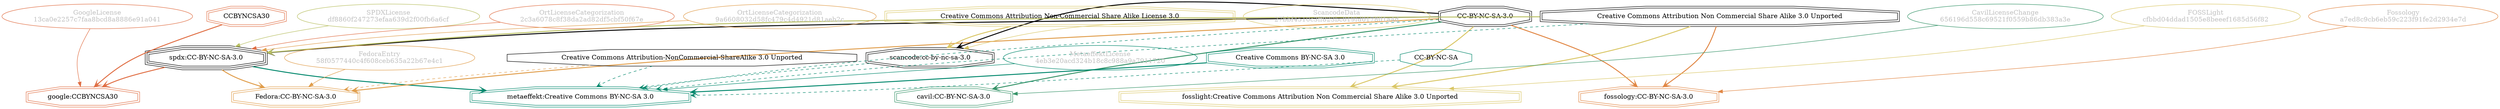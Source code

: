 strict digraph {
    node [shape=box];
    graph [splines=curved];
    1001 [label="SPDXLicense\ndf8860f247273efaa639d2f00fb6a6cf"
         ,fontcolor=gray
         ,color="#b8bf62"
         ,fillcolor="beige;1"
         ,shape=ellipse];
    1002 [label="spdx:CC-BY-NC-SA-3.0"
         ,shape=tripleoctagon];
    1003 [label="CC-BY-NC-SA-3.0"
         ,shape=doubleoctagon];
    1004 [label="Creative Commons Attribution Non Commercial Share Alike 3.0 Unported"
         ,shape=doubleoctagon];
    5414 [label="GoogleLicense\n13ca0e2257c7faa8bcd8a8886e91a041"
         ,fontcolor=gray
         ,color="#e06f45"
         ,fillcolor="beige;1"
         ,shape=ellipse];
    5415 [label="google:CCBYNCSA30"
         ,color="#e06f45"
         ,shape=doubleoctagon];
    5416 [label=CCBYNCSA30
         ,color="#e06f45"
         ,shape=doubleoctagon];
    6150 [label="FedoraEntry\n58f0577440c4f608ceb635a22b67e4c1"
         ,fontcolor=gray
         ,color="#e09d4b"
         ,fillcolor="beige;1"
         ,shape=ellipse];
    6151 [label="Fedora:CC-BY-NC-SA-3.0"
         ,color="#e09d4b"
         ,shape=doubleoctagon];
    6152 [label="Creative Commons Attribution-NonCommercial-ShareAlike 3.0 Unported"
         ,shape=octagon];
    13410 [label="ScancodeData\n27bbf4510c3ff823bc019fd017801a4d"
          ,fontcolor=gray
          ,color="#dac767"
          ,fillcolor="beige;1"
          ,shape=ellipse];
    13411 [label="scancode:cc-by-nc-sa-3.0"
          ,shape=doubleoctagon];
    13412 [label="Creative Commons Attribution Non-Commercial Share Alike License 3.0"
          ,color="#dac767"
          ,shape=doubleoctagon];
    26823 [label="Fossology\na7ed8c9cb6eb59c223f91fe2d2934e7d"
          ,fontcolor=gray
          ,color="#e18745"
          ,fillcolor="beige;1"
          ,shape=ellipse];
    26824 [label="fossology:CC-BY-NC-SA-3.0"
          ,color="#e18745"
          ,shape=doubleoctagon];
    28592 [label="OrtLicenseCategorization\n2c3a6078c8f38da2ad82df5cbf50f67e"
          ,fontcolor=gray
          ,color="#e06f45"
          ,fillcolor="beige;1"
          ,shape=ellipse];
    35419 [label="OrtLicenseCategorization\n9a6608032d58fc479c4d4921d81aeb2c"
          ,fontcolor=gray
          ,color="#e09d4b"
          ,fillcolor="beige;1"
          ,shape=ellipse];
    36591 [label="CavilLicenseChange\n656196d558c69521f0559b86db383a3e"
          ,fontcolor=gray
          ,color="#379469"
          ,fillcolor="beige;1"
          ,shape=ellipse];
    36592 [label="cavil:CC-BY-NC-SA-3.0"
          ,color="#379469"
          ,shape=doubleoctagon];
    40158 [label="CC-BY-NC-SA"
          ,color="#00876c"
          ,shape=octagon];
    40159 [label="MetaeffektLicense\n4eb3e20acd324b18c8c988a9a7911720"
          ,fontcolor=gray
          ,color="#00876c"
          ,fillcolor="beige;1"
          ,shape=ellipse];
    40160 [label="metaeffekt:Creative Commons BY-NC-SA 3.0"
          ,color="#00876c"
          ,shape=doubleoctagon];
    40161 [label="Creative Commons BY-NC-SA 3.0"
          ,color="#00876c"
          ,shape=doubleoctagon];
    51157 [label="FOSSLight\ncfbbd04ddad1505e8beeef1685d56f82"
          ,fontcolor=gray
          ,color="#dac767"
          ,fillcolor="beige;1"
          ,shape=ellipse];
    51158 [label="fosslight:Creative Commons Attribution Non Commercial Share Alike 3.0 Unported"
          ,color="#dac767"
          ,shape=doubleoctagon];
    1001 -> 1002 [weight=0.5
                 ,color="#b8bf62"];
    1002 -> 5415 [style=bold
                 ,arrowhead=vee
                 ,weight=0.7
                 ,color="#e06f45"];
    1002 -> 6151 [style=bold
                 ,arrowhead=vee
                 ,weight=0.7
                 ,color="#e09d4b"];
    1002 -> 40160 [style=bold
                  ,arrowhead=vee
                  ,weight=0.7
                  ,color="#00876c"];
    1003 -> 1002 [style=bold
                 ,arrowhead=vee
                 ,weight=0.7];
    1003 -> 6151 [style=bold
                 ,arrowhead=vee
                 ,weight=0.7
                 ,color="#e09d4b"];
    1003 -> 13411 [style=bold
                  ,arrowhead=vee
                  ,weight=0.7];
    1003 -> 26824 [style=bold
                  ,arrowhead=vee
                  ,weight=0.7
                  ,color="#e18745"];
    1003 -> 36592 [style=bold
                  ,arrowhead=vee
                  ,weight=0.7
                  ,color="#379469"];
    1003 -> 36592 [style=bold
                  ,arrowhead=vee
                  ,weight=0.7
                  ,color="#379469"];
    1003 -> 40160 [style=dashed
                  ,arrowhead=vee
                  ,weight=0.5
                  ,color="#00876c"];
    1003 -> 51158 [style=bold
                  ,arrowhead=vee
                  ,weight=0.7
                  ,color="#dac767"];
    1004 -> 1002 [style=bold
                 ,arrowhead=vee
                 ,weight=0.7
                 ,color="#b8bf62"];
    1004 -> 26824 [style=bold
                  ,arrowhead=vee
                  ,weight=0.7
                  ,color="#e18745"];
    1004 -> 40160 [style=dashed
                  ,arrowhead=vee
                  ,weight=0.5
                  ,color="#00876c"];
    1004 -> 51158 [style=bold
                  ,arrowhead=vee
                  ,weight=0.7
                  ,color="#dac767"];
    5414 -> 5415 [weight=0.5
                 ,color="#e06f45"];
    5416 -> 5415 [style=bold
                 ,arrowhead=vee
                 ,weight=0.7
                 ,color="#e06f45"];
    6150 -> 6151 [weight=0.5
                 ,color="#e09d4b"];
    6152 -> 6151 [style=dashed
                 ,arrowhead=vee
                 ,weight=0.5
                 ,color="#e09d4b"];
    6152 -> 40160 [style=dashed
                  ,arrowhead=vee
                  ,weight=0.5
                  ,color="#00876c"];
    13410 -> 13411 [weight=0.5
                   ,color="#dac767"];
    13411 -> 40160 [style=dashed
                   ,arrowhead=vee
                   ,weight=0.5
                   ,color="#00876c"];
    13412 -> 13411 [style=bold
                   ,arrowhead=vee
                   ,weight=0.7
                   ,color="#dac767"];
    26823 -> 26824 [weight=0.5
                   ,color="#e18745"];
    28592 -> 1002 [weight=0.5
                  ,color="#e06f45"];
    35419 -> 1002 [weight=0.5
                  ,color="#e09d4b"];
    36591 -> 36592 [weight=0.5
                   ,color="#379469"];
    40158 -> 40160 [style=dashed
                   ,arrowhead=vee
                   ,weight=0.5
                   ,color="#00876c"];
    40159 -> 40160 [weight=0.5
                   ,color="#00876c"];
    40161 -> 40160 [style=bold
                   ,arrowhead=vee
                   ,weight=0.7
                   ,color="#00876c"];
    51157 -> 51158 [weight=0.5
                   ,color="#dac767"];
}
